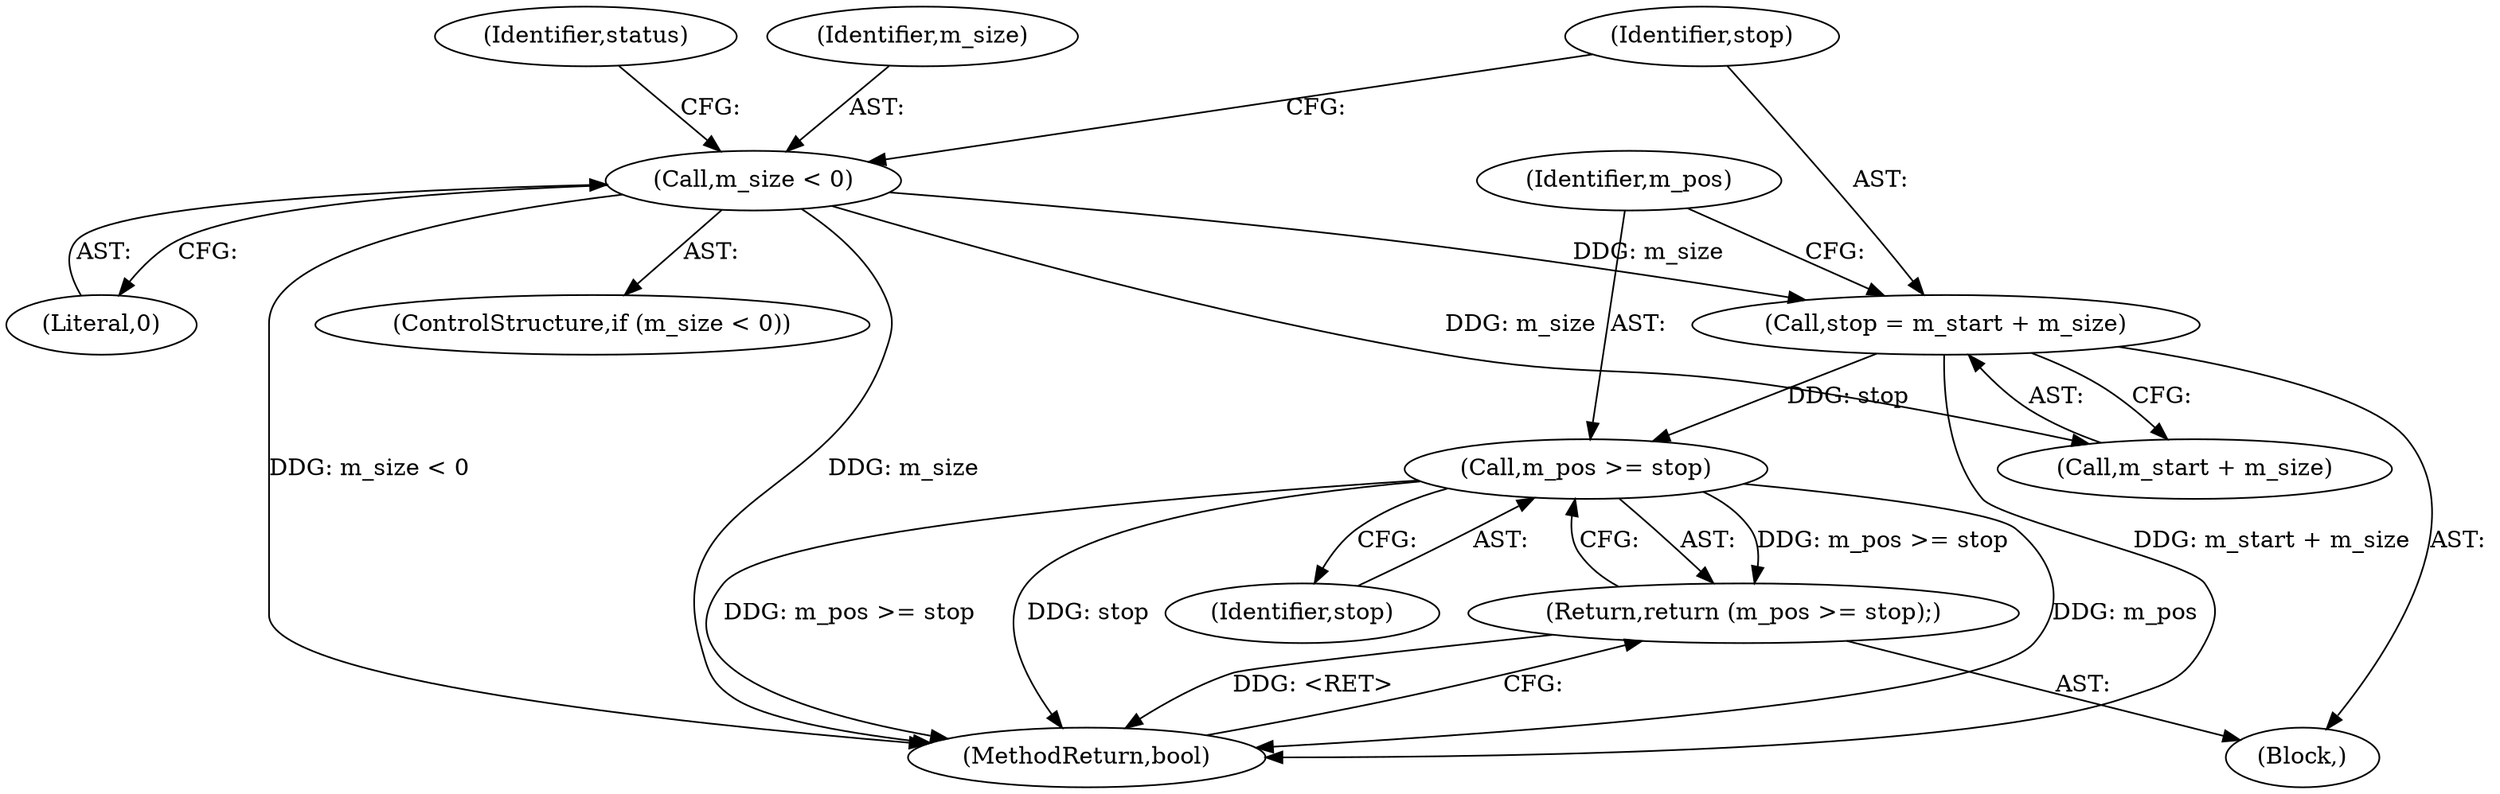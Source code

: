 digraph "1_Android_04839626ed859623901ebd3a5fd483982186b59d_30@integer" {
"1000137" [label="(Call,stop = m_start + m_size)"];
"1000106" [label="(Call,m_size < 0)"];
"1000143" [label="(Call,m_pos >= stop)"];
"1000142" [label="(Return,return (m_pos >= stop);)"];
"1000104" [label="(Block,)"];
"1000144" [label="(Identifier,m_pos)"];
"1000142" [label="(Return,return (m_pos >= stop);)"];
"1000106" [label="(Call,m_size < 0)"];
"1000138" [label="(Identifier,stop)"];
"1000105" [label="(ControlStructure,if (m_size < 0))"];
"1000139" [label="(Call,m_start + m_size)"];
"1000137" [label="(Call,stop = m_start + m_size)"];
"1000146" [label="(MethodReturn,bool)"];
"1000108" [label="(Literal,0)"];
"1000143" [label="(Call,m_pos >= stop)"];
"1000114" [label="(Identifier,status)"];
"1000145" [label="(Identifier,stop)"];
"1000107" [label="(Identifier,m_size)"];
"1000137" -> "1000104"  [label="AST: "];
"1000137" -> "1000139"  [label="CFG: "];
"1000138" -> "1000137"  [label="AST: "];
"1000139" -> "1000137"  [label="AST: "];
"1000144" -> "1000137"  [label="CFG: "];
"1000137" -> "1000146"  [label="DDG: m_start + m_size"];
"1000106" -> "1000137"  [label="DDG: m_size"];
"1000137" -> "1000143"  [label="DDG: stop"];
"1000106" -> "1000105"  [label="AST: "];
"1000106" -> "1000108"  [label="CFG: "];
"1000107" -> "1000106"  [label="AST: "];
"1000108" -> "1000106"  [label="AST: "];
"1000114" -> "1000106"  [label="CFG: "];
"1000138" -> "1000106"  [label="CFG: "];
"1000106" -> "1000146"  [label="DDG: m_size"];
"1000106" -> "1000146"  [label="DDG: m_size < 0"];
"1000106" -> "1000139"  [label="DDG: m_size"];
"1000143" -> "1000142"  [label="AST: "];
"1000143" -> "1000145"  [label="CFG: "];
"1000144" -> "1000143"  [label="AST: "];
"1000145" -> "1000143"  [label="AST: "];
"1000142" -> "1000143"  [label="CFG: "];
"1000143" -> "1000146"  [label="DDG: m_pos"];
"1000143" -> "1000146"  [label="DDG: m_pos >= stop"];
"1000143" -> "1000146"  [label="DDG: stop"];
"1000143" -> "1000142"  [label="DDG: m_pos >= stop"];
"1000142" -> "1000104"  [label="AST: "];
"1000146" -> "1000142"  [label="CFG: "];
"1000142" -> "1000146"  [label="DDG: <RET>"];
}
